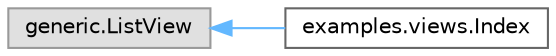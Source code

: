 digraph "Graphical Class Hierarchy"
{
 // LATEX_PDF_SIZE
  bgcolor="transparent";
  edge [fontname=Helvetica,fontsize=10,labelfontname=Helvetica,labelfontsize=10];
  node [fontname=Helvetica,fontsize=10,shape=box,height=0.2,width=0.4];
  rankdir="LR";
  Node0 [id="Node000000",label="generic.ListView",height=0.2,width=0.4,color="grey60", fillcolor="#E0E0E0", style="filled",tooltip=" "];
  Node0 -> Node1 [id="edge1890_Node000000_Node000001",dir="back",color="steelblue1",style="solid",tooltip=" "];
  Node1 [id="Node000001",label="examples.views.Index",height=0.2,width=0.4,color="grey40", fillcolor="white", style="filled",URL="$classexamples_1_1views_1_1_index.html",tooltip=" "];
}
